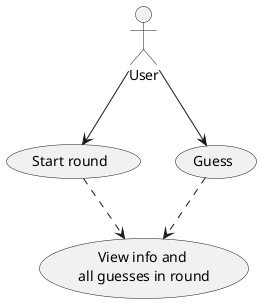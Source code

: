 ﻿@startuml

User --> (Start round)
User --> (Guess)
(Start round) ..> (View info and \nall guesses in round)
(Guess) ..> (View info and \nall guesses in round)

@enduml